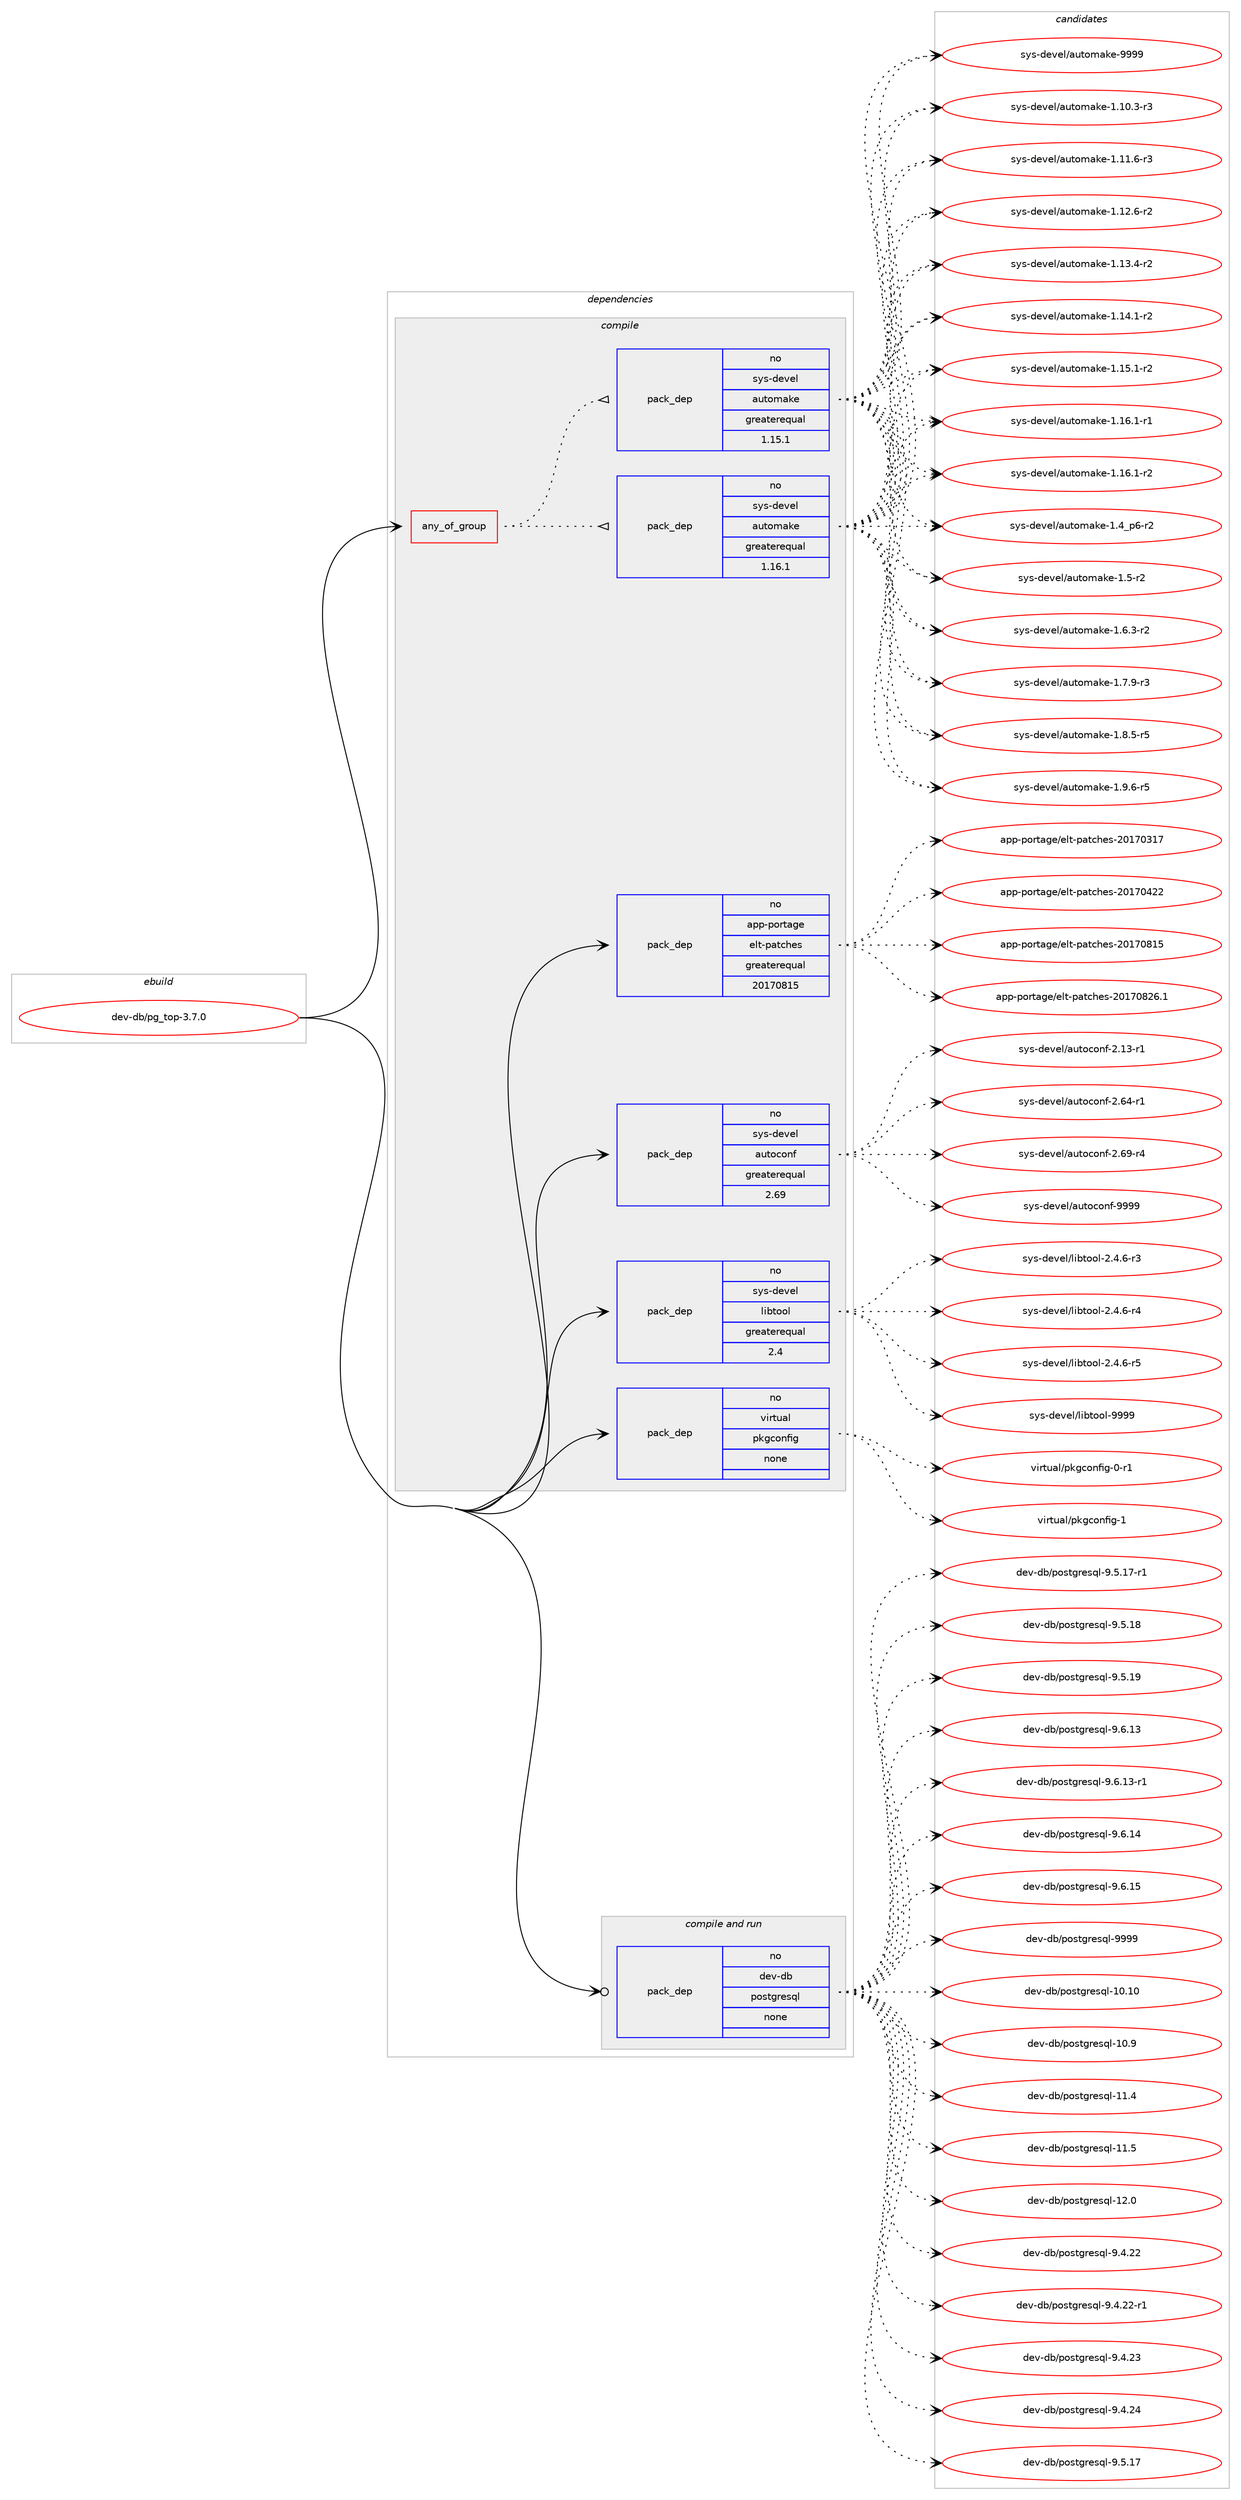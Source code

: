 digraph prolog {

# *************
# Graph options
# *************

newrank=true;
concentrate=true;
compound=true;
graph [rankdir=LR,fontname=Helvetica,fontsize=10,ranksep=1.5];#, ranksep=2.5, nodesep=0.2];
edge  [arrowhead=vee];
node  [fontname=Helvetica,fontsize=10];

# **********
# The ebuild
# **********

subgraph cluster_leftcol {
color=gray;
rank=same;
label=<<i>ebuild</i>>;
id [label="dev-db/pg_top-3.7.0", color=red, width=4, href="../dev-db/pg_top-3.7.0.svg"];
}

# ****************
# The dependencies
# ****************

subgraph cluster_midcol {
color=gray;
label=<<i>dependencies</i>>;
subgraph cluster_compile {
fillcolor="#eeeeee";
style=filled;
label=<<i>compile</i>>;
subgraph any9357 {
dependency521312 [label=<<TABLE BORDER="0" CELLBORDER="1" CELLSPACING="0" CELLPADDING="4"><TR><TD CELLPADDING="10">any_of_group</TD></TR></TABLE>>, shape=none, color=red];subgraph pack388115 {
dependency521313 [label=<<TABLE BORDER="0" CELLBORDER="1" CELLSPACING="0" CELLPADDING="4" WIDTH="220"><TR><TD ROWSPAN="6" CELLPADDING="30">pack_dep</TD></TR><TR><TD WIDTH="110">no</TD></TR><TR><TD>sys-devel</TD></TR><TR><TD>automake</TD></TR><TR><TD>greaterequal</TD></TR><TR><TD>1.16.1</TD></TR></TABLE>>, shape=none, color=blue];
}
dependency521312:e -> dependency521313:w [weight=20,style="dotted",arrowhead="oinv"];
subgraph pack388116 {
dependency521314 [label=<<TABLE BORDER="0" CELLBORDER="1" CELLSPACING="0" CELLPADDING="4" WIDTH="220"><TR><TD ROWSPAN="6" CELLPADDING="30">pack_dep</TD></TR><TR><TD WIDTH="110">no</TD></TR><TR><TD>sys-devel</TD></TR><TR><TD>automake</TD></TR><TR><TD>greaterequal</TD></TR><TR><TD>1.15.1</TD></TR></TABLE>>, shape=none, color=blue];
}
dependency521312:e -> dependency521314:w [weight=20,style="dotted",arrowhead="oinv"];
}
id:e -> dependency521312:w [weight=20,style="solid",arrowhead="vee"];
subgraph pack388117 {
dependency521315 [label=<<TABLE BORDER="0" CELLBORDER="1" CELLSPACING="0" CELLPADDING="4" WIDTH="220"><TR><TD ROWSPAN="6" CELLPADDING="30">pack_dep</TD></TR><TR><TD WIDTH="110">no</TD></TR><TR><TD>app-portage</TD></TR><TR><TD>elt-patches</TD></TR><TR><TD>greaterequal</TD></TR><TR><TD>20170815</TD></TR></TABLE>>, shape=none, color=blue];
}
id:e -> dependency521315:w [weight=20,style="solid",arrowhead="vee"];
subgraph pack388118 {
dependency521316 [label=<<TABLE BORDER="0" CELLBORDER="1" CELLSPACING="0" CELLPADDING="4" WIDTH="220"><TR><TD ROWSPAN="6" CELLPADDING="30">pack_dep</TD></TR><TR><TD WIDTH="110">no</TD></TR><TR><TD>sys-devel</TD></TR><TR><TD>autoconf</TD></TR><TR><TD>greaterequal</TD></TR><TR><TD>2.69</TD></TR></TABLE>>, shape=none, color=blue];
}
id:e -> dependency521316:w [weight=20,style="solid",arrowhead="vee"];
subgraph pack388119 {
dependency521317 [label=<<TABLE BORDER="0" CELLBORDER="1" CELLSPACING="0" CELLPADDING="4" WIDTH="220"><TR><TD ROWSPAN="6" CELLPADDING="30">pack_dep</TD></TR><TR><TD WIDTH="110">no</TD></TR><TR><TD>sys-devel</TD></TR><TR><TD>libtool</TD></TR><TR><TD>greaterequal</TD></TR><TR><TD>2.4</TD></TR></TABLE>>, shape=none, color=blue];
}
id:e -> dependency521317:w [weight=20,style="solid",arrowhead="vee"];
subgraph pack388120 {
dependency521318 [label=<<TABLE BORDER="0" CELLBORDER="1" CELLSPACING="0" CELLPADDING="4" WIDTH="220"><TR><TD ROWSPAN="6" CELLPADDING="30">pack_dep</TD></TR><TR><TD WIDTH="110">no</TD></TR><TR><TD>virtual</TD></TR><TR><TD>pkgconfig</TD></TR><TR><TD>none</TD></TR><TR><TD></TD></TR></TABLE>>, shape=none, color=blue];
}
id:e -> dependency521318:w [weight=20,style="solid",arrowhead="vee"];
}
subgraph cluster_compileandrun {
fillcolor="#eeeeee";
style=filled;
label=<<i>compile and run</i>>;
subgraph pack388121 {
dependency521319 [label=<<TABLE BORDER="0" CELLBORDER="1" CELLSPACING="0" CELLPADDING="4" WIDTH="220"><TR><TD ROWSPAN="6" CELLPADDING="30">pack_dep</TD></TR><TR><TD WIDTH="110">no</TD></TR><TR><TD>dev-db</TD></TR><TR><TD>postgresql</TD></TR><TR><TD>none</TD></TR><TR><TD></TD></TR></TABLE>>, shape=none, color=blue];
}
id:e -> dependency521319:w [weight=20,style="solid",arrowhead="odotvee"];
}
subgraph cluster_run {
fillcolor="#eeeeee";
style=filled;
label=<<i>run</i>>;
}
}

# **************
# The candidates
# **************

subgraph cluster_choices {
rank=same;
color=gray;
label=<<i>candidates</i>>;

subgraph choice388115 {
color=black;
nodesep=1;
choice11512111545100101118101108479711711611110997107101454946494846514511451 [label="sys-devel/automake-1.10.3-r3", color=red, width=4,href="../sys-devel/automake-1.10.3-r3.svg"];
choice11512111545100101118101108479711711611110997107101454946494946544511451 [label="sys-devel/automake-1.11.6-r3", color=red, width=4,href="../sys-devel/automake-1.11.6-r3.svg"];
choice11512111545100101118101108479711711611110997107101454946495046544511450 [label="sys-devel/automake-1.12.6-r2", color=red, width=4,href="../sys-devel/automake-1.12.6-r2.svg"];
choice11512111545100101118101108479711711611110997107101454946495146524511450 [label="sys-devel/automake-1.13.4-r2", color=red, width=4,href="../sys-devel/automake-1.13.4-r2.svg"];
choice11512111545100101118101108479711711611110997107101454946495246494511450 [label="sys-devel/automake-1.14.1-r2", color=red, width=4,href="../sys-devel/automake-1.14.1-r2.svg"];
choice11512111545100101118101108479711711611110997107101454946495346494511450 [label="sys-devel/automake-1.15.1-r2", color=red, width=4,href="../sys-devel/automake-1.15.1-r2.svg"];
choice11512111545100101118101108479711711611110997107101454946495446494511449 [label="sys-devel/automake-1.16.1-r1", color=red, width=4,href="../sys-devel/automake-1.16.1-r1.svg"];
choice11512111545100101118101108479711711611110997107101454946495446494511450 [label="sys-devel/automake-1.16.1-r2", color=red, width=4,href="../sys-devel/automake-1.16.1-r2.svg"];
choice115121115451001011181011084797117116111109971071014549465295112544511450 [label="sys-devel/automake-1.4_p6-r2", color=red, width=4,href="../sys-devel/automake-1.4_p6-r2.svg"];
choice11512111545100101118101108479711711611110997107101454946534511450 [label="sys-devel/automake-1.5-r2", color=red, width=4,href="../sys-devel/automake-1.5-r2.svg"];
choice115121115451001011181011084797117116111109971071014549465446514511450 [label="sys-devel/automake-1.6.3-r2", color=red, width=4,href="../sys-devel/automake-1.6.3-r2.svg"];
choice115121115451001011181011084797117116111109971071014549465546574511451 [label="sys-devel/automake-1.7.9-r3", color=red, width=4,href="../sys-devel/automake-1.7.9-r3.svg"];
choice115121115451001011181011084797117116111109971071014549465646534511453 [label="sys-devel/automake-1.8.5-r5", color=red, width=4,href="../sys-devel/automake-1.8.5-r5.svg"];
choice115121115451001011181011084797117116111109971071014549465746544511453 [label="sys-devel/automake-1.9.6-r5", color=red, width=4,href="../sys-devel/automake-1.9.6-r5.svg"];
choice115121115451001011181011084797117116111109971071014557575757 [label="sys-devel/automake-9999", color=red, width=4,href="../sys-devel/automake-9999.svg"];
dependency521313:e -> choice11512111545100101118101108479711711611110997107101454946494846514511451:w [style=dotted,weight="100"];
dependency521313:e -> choice11512111545100101118101108479711711611110997107101454946494946544511451:w [style=dotted,weight="100"];
dependency521313:e -> choice11512111545100101118101108479711711611110997107101454946495046544511450:w [style=dotted,weight="100"];
dependency521313:e -> choice11512111545100101118101108479711711611110997107101454946495146524511450:w [style=dotted,weight="100"];
dependency521313:e -> choice11512111545100101118101108479711711611110997107101454946495246494511450:w [style=dotted,weight="100"];
dependency521313:e -> choice11512111545100101118101108479711711611110997107101454946495346494511450:w [style=dotted,weight="100"];
dependency521313:e -> choice11512111545100101118101108479711711611110997107101454946495446494511449:w [style=dotted,weight="100"];
dependency521313:e -> choice11512111545100101118101108479711711611110997107101454946495446494511450:w [style=dotted,weight="100"];
dependency521313:e -> choice115121115451001011181011084797117116111109971071014549465295112544511450:w [style=dotted,weight="100"];
dependency521313:e -> choice11512111545100101118101108479711711611110997107101454946534511450:w [style=dotted,weight="100"];
dependency521313:e -> choice115121115451001011181011084797117116111109971071014549465446514511450:w [style=dotted,weight="100"];
dependency521313:e -> choice115121115451001011181011084797117116111109971071014549465546574511451:w [style=dotted,weight="100"];
dependency521313:e -> choice115121115451001011181011084797117116111109971071014549465646534511453:w [style=dotted,weight="100"];
dependency521313:e -> choice115121115451001011181011084797117116111109971071014549465746544511453:w [style=dotted,weight="100"];
dependency521313:e -> choice115121115451001011181011084797117116111109971071014557575757:w [style=dotted,weight="100"];
}
subgraph choice388116 {
color=black;
nodesep=1;
choice11512111545100101118101108479711711611110997107101454946494846514511451 [label="sys-devel/automake-1.10.3-r3", color=red, width=4,href="../sys-devel/automake-1.10.3-r3.svg"];
choice11512111545100101118101108479711711611110997107101454946494946544511451 [label="sys-devel/automake-1.11.6-r3", color=red, width=4,href="../sys-devel/automake-1.11.6-r3.svg"];
choice11512111545100101118101108479711711611110997107101454946495046544511450 [label="sys-devel/automake-1.12.6-r2", color=red, width=4,href="../sys-devel/automake-1.12.6-r2.svg"];
choice11512111545100101118101108479711711611110997107101454946495146524511450 [label="sys-devel/automake-1.13.4-r2", color=red, width=4,href="../sys-devel/automake-1.13.4-r2.svg"];
choice11512111545100101118101108479711711611110997107101454946495246494511450 [label="sys-devel/automake-1.14.1-r2", color=red, width=4,href="../sys-devel/automake-1.14.1-r2.svg"];
choice11512111545100101118101108479711711611110997107101454946495346494511450 [label="sys-devel/automake-1.15.1-r2", color=red, width=4,href="../sys-devel/automake-1.15.1-r2.svg"];
choice11512111545100101118101108479711711611110997107101454946495446494511449 [label="sys-devel/automake-1.16.1-r1", color=red, width=4,href="../sys-devel/automake-1.16.1-r1.svg"];
choice11512111545100101118101108479711711611110997107101454946495446494511450 [label="sys-devel/automake-1.16.1-r2", color=red, width=4,href="../sys-devel/automake-1.16.1-r2.svg"];
choice115121115451001011181011084797117116111109971071014549465295112544511450 [label="sys-devel/automake-1.4_p6-r2", color=red, width=4,href="../sys-devel/automake-1.4_p6-r2.svg"];
choice11512111545100101118101108479711711611110997107101454946534511450 [label="sys-devel/automake-1.5-r2", color=red, width=4,href="../sys-devel/automake-1.5-r2.svg"];
choice115121115451001011181011084797117116111109971071014549465446514511450 [label="sys-devel/automake-1.6.3-r2", color=red, width=4,href="../sys-devel/automake-1.6.3-r2.svg"];
choice115121115451001011181011084797117116111109971071014549465546574511451 [label="sys-devel/automake-1.7.9-r3", color=red, width=4,href="../sys-devel/automake-1.7.9-r3.svg"];
choice115121115451001011181011084797117116111109971071014549465646534511453 [label="sys-devel/automake-1.8.5-r5", color=red, width=4,href="../sys-devel/automake-1.8.5-r5.svg"];
choice115121115451001011181011084797117116111109971071014549465746544511453 [label="sys-devel/automake-1.9.6-r5", color=red, width=4,href="../sys-devel/automake-1.9.6-r5.svg"];
choice115121115451001011181011084797117116111109971071014557575757 [label="sys-devel/automake-9999", color=red, width=4,href="../sys-devel/automake-9999.svg"];
dependency521314:e -> choice11512111545100101118101108479711711611110997107101454946494846514511451:w [style=dotted,weight="100"];
dependency521314:e -> choice11512111545100101118101108479711711611110997107101454946494946544511451:w [style=dotted,weight="100"];
dependency521314:e -> choice11512111545100101118101108479711711611110997107101454946495046544511450:w [style=dotted,weight="100"];
dependency521314:e -> choice11512111545100101118101108479711711611110997107101454946495146524511450:w [style=dotted,weight="100"];
dependency521314:e -> choice11512111545100101118101108479711711611110997107101454946495246494511450:w [style=dotted,weight="100"];
dependency521314:e -> choice11512111545100101118101108479711711611110997107101454946495346494511450:w [style=dotted,weight="100"];
dependency521314:e -> choice11512111545100101118101108479711711611110997107101454946495446494511449:w [style=dotted,weight="100"];
dependency521314:e -> choice11512111545100101118101108479711711611110997107101454946495446494511450:w [style=dotted,weight="100"];
dependency521314:e -> choice115121115451001011181011084797117116111109971071014549465295112544511450:w [style=dotted,weight="100"];
dependency521314:e -> choice11512111545100101118101108479711711611110997107101454946534511450:w [style=dotted,weight="100"];
dependency521314:e -> choice115121115451001011181011084797117116111109971071014549465446514511450:w [style=dotted,weight="100"];
dependency521314:e -> choice115121115451001011181011084797117116111109971071014549465546574511451:w [style=dotted,weight="100"];
dependency521314:e -> choice115121115451001011181011084797117116111109971071014549465646534511453:w [style=dotted,weight="100"];
dependency521314:e -> choice115121115451001011181011084797117116111109971071014549465746544511453:w [style=dotted,weight="100"];
dependency521314:e -> choice115121115451001011181011084797117116111109971071014557575757:w [style=dotted,weight="100"];
}
subgraph choice388117 {
color=black;
nodesep=1;
choice97112112451121111141169710310147101108116451129711699104101115455048495548514955 [label="app-portage/elt-patches-20170317", color=red, width=4,href="../app-portage/elt-patches-20170317.svg"];
choice97112112451121111141169710310147101108116451129711699104101115455048495548525050 [label="app-portage/elt-patches-20170422", color=red, width=4,href="../app-portage/elt-patches-20170422.svg"];
choice97112112451121111141169710310147101108116451129711699104101115455048495548564953 [label="app-portage/elt-patches-20170815", color=red, width=4,href="../app-portage/elt-patches-20170815.svg"];
choice971121124511211111411697103101471011081164511297116991041011154550484955485650544649 [label="app-portage/elt-patches-20170826.1", color=red, width=4,href="../app-portage/elt-patches-20170826.1.svg"];
dependency521315:e -> choice97112112451121111141169710310147101108116451129711699104101115455048495548514955:w [style=dotted,weight="100"];
dependency521315:e -> choice97112112451121111141169710310147101108116451129711699104101115455048495548525050:w [style=dotted,weight="100"];
dependency521315:e -> choice97112112451121111141169710310147101108116451129711699104101115455048495548564953:w [style=dotted,weight="100"];
dependency521315:e -> choice971121124511211111411697103101471011081164511297116991041011154550484955485650544649:w [style=dotted,weight="100"];
}
subgraph choice388118 {
color=black;
nodesep=1;
choice1151211154510010111810110847971171161119911111010245504649514511449 [label="sys-devel/autoconf-2.13-r1", color=red, width=4,href="../sys-devel/autoconf-2.13-r1.svg"];
choice1151211154510010111810110847971171161119911111010245504654524511449 [label="sys-devel/autoconf-2.64-r1", color=red, width=4,href="../sys-devel/autoconf-2.64-r1.svg"];
choice1151211154510010111810110847971171161119911111010245504654574511452 [label="sys-devel/autoconf-2.69-r4", color=red, width=4,href="../sys-devel/autoconf-2.69-r4.svg"];
choice115121115451001011181011084797117116111991111101024557575757 [label="sys-devel/autoconf-9999", color=red, width=4,href="../sys-devel/autoconf-9999.svg"];
dependency521316:e -> choice1151211154510010111810110847971171161119911111010245504649514511449:w [style=dotted,weight="100"];
dependency521316:e -> choice1151211154510010111810110847971171161119911111010245504654524511449:w [style=dotted,weight="100"];
dependency521316:e -> choice1151211154510010111810110847971171161119911111010245504654574511452:w [style=dotted,weight="100"];
dependency521316:e -> choice115121115451001011181011084797117116111991111101024557575757:w [style=dotted,weight="100"];
}
subgraph choice388119 {
color=black;
nodesep=1;
choice1151211154510010111810110847108105981161111111084550465246544511451 [label="sys-devel/libtool-2.4.6-r3", color=red, width=4,href="../sys-devel/libtool-2.4.6-r3.svg"];
choice1151211154510010111810110847108105981161111111084550465246544511452 [label="sys-devel/libtool-2.4.6-r4", color=red, width=4,href="../sys-devel/libtool-2.4.6-r4.svg"];
choice1151211154510010111810110847108105981161111111084550465246544511453 [label="sys-devel/libtool-2.4.6-r5", color=red, width=4,href="../sys-devel/libtool-2.4.6-r5.svg"];
choice1151211154510010111810110847108105981161111111084557575757 [label="sys-devel/libtool-9999", color=red, width=4,href="../sys-devel/libtool-9999.svg"];
dependency521317:e -> choice1151211154510010111810110847108105981161111111084550465246544511451:w [style=dotted,weight="100"];
dependency521317:e -> choice1151211154510010111810110847108105981161111111084550465246544511452:w [style=dotted,weight="100"];
dependency521317:e -> choice1151211154510010111810110847108105981161111111084550465246544511453:w [style=dotted,weight="100"];
dependency521317:e -> choice1151211154510010111810110847108105981161111111084557575757:w [style=dotted,weight="100"];
}
subgraph choice388120 {
color=black;
nodesep=1;
choice11810511411611797108471121071039911111010210510345484511449 [label="virtual/pkgconfig-0-r1", color=red, width=4,href="../virtual/pkgconfig-0-r1.svg"];
choice1181051141161179710847112107103991111101021051034549 [label="virtual/pkgconfig-1", color=red, width=4,href="../virtual/pkgconfig-1.svg"];
dependency521318:e -> choice11810511411611797108471121071039911111010210510345484511449:w [style=dotted,weight="100"];
dependency521318:e -> choice1181051141161179710847112107103991111101021051034549:w [style=dotted,weight="100"];
}
subgraph choice388121 {
color=black;
nodesep=1;
choice100101118451009847112111115116103114101115113108454948464948 [label="dev-db/postgresql-10.10", color=red, width=4,href="../dev-db/postgresql-10.10.svg"];
choice1001011184510098471121111151161031141011151131084549484657 [label="dev-db/postgresql-10.9", color=red, width=4,href="../dev-db/postgresql-10.9.svg"];
choice1001011184510098471121111151161031141011151131084549494652 [label="dev-db/postgresql-11.4", color=red, width=4,href="../dev-db/postgresql-11.4.svg"];
choice1001011184510098471121111151161031141011151131084549494653 [label="dev-db/postgresql-11.5", color=red, width=4,href="../dev-db/postgresql-11.5.svg"];
choice1001011184510098471121111151161031141011151131084549504648 [label="dev-db/postgresql-12.0", color=red, width=4,href="../dev-db/postgresql-12.0.svg"];
choice10010111845100984711211111511610311410111511310845574652465050 [label="dev-db/postgresql-9.4.22", color=red, width=4,href="../dev-db/postgresql-9.4.22.svg"];
choice100101118451009847112111115116103114101115113108455746524650504511449 [label="dev-db/postgresql-9.4.22-r1", color=red, width=4,href="../dev-db/postgresql-9.4.22-r1.svg"];
choice10010111845100984711211111511610311410111511310845574652465051 [label="dev-db/postgresql-9.4.23", color=red, width=4,href="../dev-db/postgresql-9.4.23.svg"];
choice10010111845100984711211111511610311410111511310845574652465052 [label="dev-db/postgresql-9.4.24", color=red, width=4,href="../dev-db/postgresql-9.4.24.svg"];
choice10010111845100984711211111511610311410111511310845574653464955 [label="dev-db/postgresql-9.5.17", color=red, width=4,href="../dev-db/postgresql-9.5.17.svg"];
choice100101118451009847112111115116103114101115113108455746534649554511449 [label="dev-db/postgresql-9.5.17-r1", color=red, width=4,href="../dev-db/postgresql-9.5.17-r1.svg"];
choice10010111845100984711211111511610311410111511310845574653464956 [label="dev-db/postgresql-9.5.18", color=red, width=4,href="../dev-db/postgresql-9.5.18.svg"];
choice10010111845100984711211111511610311410111511310845574653464957 [label="dev-db/postgresql-9.5.19", color=red, width=4,href="../dev-db/postgresql-9.5.19.svg"];
choice10010111845100984711211111511610311410111511310845574654464951 [label="dev-db/postgresql-9.6.13", color=red, width=4,href="../dev-db/postgresql-9.6.13.svg"];
choice100101118451009847112111115116103114101115113108455746544649514511449 [label="dev-db/postgresql-9.6.13-r1", color=red, width=4,href="../dev-db/postgresql-9.6.13-r1.svg"];
choice10010111845100984711211111511610311410111511310845574654464952 [label="dev-db/postgresql-9.6.14", color=red, width=4,href="../dev-db/postgresql-9.6.14.svg"];
choice10010111845100984711211111511610311410111511310845574654464953 [label="dev-db/postgresql-9.6.15", color=red, width=4,href="../dev-db/postgresql-9.6.15.svg"];
choice1001011184510098471121111151161031141011151131084557575757 [label="dev-db/postgresql-9999", color=red, width=4,href="../dev-db/postgresql-9999.svg"];
dependency521319:e -> choice100101118451009847112111115116103114101115113108454948464948:w [style=dotted,weight="100"];
dependency521319:e -> choice1001011184510098471121111151161031141011151131084549484657:w [style=dotted,weight="100"];
dependency521319:e -> choice1001011184510098471121111151161031141011151131084549494652:w [style=dotted,weight="100"];
dependency521319:e -> choice1001011184510098471121111151161031141011151131084549494653:w [style=dotted,weight="100"];
dependency521319:e -> choice1001011184510098471121111151161031141011151131084549504648:w [style=dotted,weight="100"];
dependency521319:e -> choice10010111845100984711211111511610311410111511310845574652465050:w [style=dotted,weight="100"];
dependency521319:e -> choice100101118451009847112111115116103114101115113108455746524650504511449:w [style=dotted,weight="100"];
dependency521319:e -> choice10010111845100984711211111511610311410111511310845574652465051:w [style=dotted,weight="100"];
dependency521319:e -> choice10010111845100984711211111511610311410111511310845574652465052:w [style=dotted,weight="100"];
dependency521319:e -> choice10010111845100984711211111511610311410111511310845574653464955:w [style=dotted,weight="100"];
dependency521319:e -> choice100101118451009847112111115116103114101115113108455746534649554511449:w [style=dotted,weight="100"];
dependency521319:e -> choice10010111845100984711211111511610311410111511310845574653464956:w [style=dotted,weight="100"];
dependency521319:e -> choice10010111845100984711211111511610311410111511310845574653464957:w [style=dotted,weight="100"];
dependency521319:e -> choice10010111845100984711211111511610311410111511310845574654464951:w [style=dotted,weight="100"];
dependency521319:e -> choice100101118451009847112111115116103114101115113108455746544649514511449:w [style=dotted,weight="100"];
dependency521319:e -> choice10010111845100984711211111511610311410111511310845574654464952:w [style=dotted,weight="100"];
dependency521319:e -> choice10010111845100984711211111511610311410111511310845574654464953:w [style=dotted,weight="100"];
dependency521319:e -> choice1001011184510098471121111151161031141011151131084557575757:w [style=dotted,weight="100"];
}
}

}
